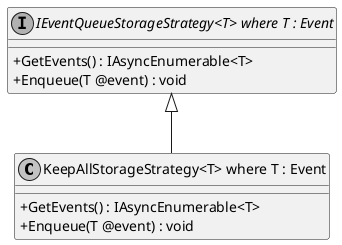 @startuml
skinparam monochrome true
skinparam classAttributeIconSize 0

class "KeepAllStorageStrategy<T> where T : Event" {
    + GetEvents() : IAsyncEnumerable<T>
    + Enqueue(T @event) : void
}

interface "IEventQueueStorageStrategy<T> where T : Event" {
    + GetEvents() : IAsyncEnumerable<T>
    + Enqueue(T @event) : void
}

"IEventQueueStorageStrategy<T> where T : Event" <|-- "KeepAllStorageStrategy<T> where T : Event"
@enduml
